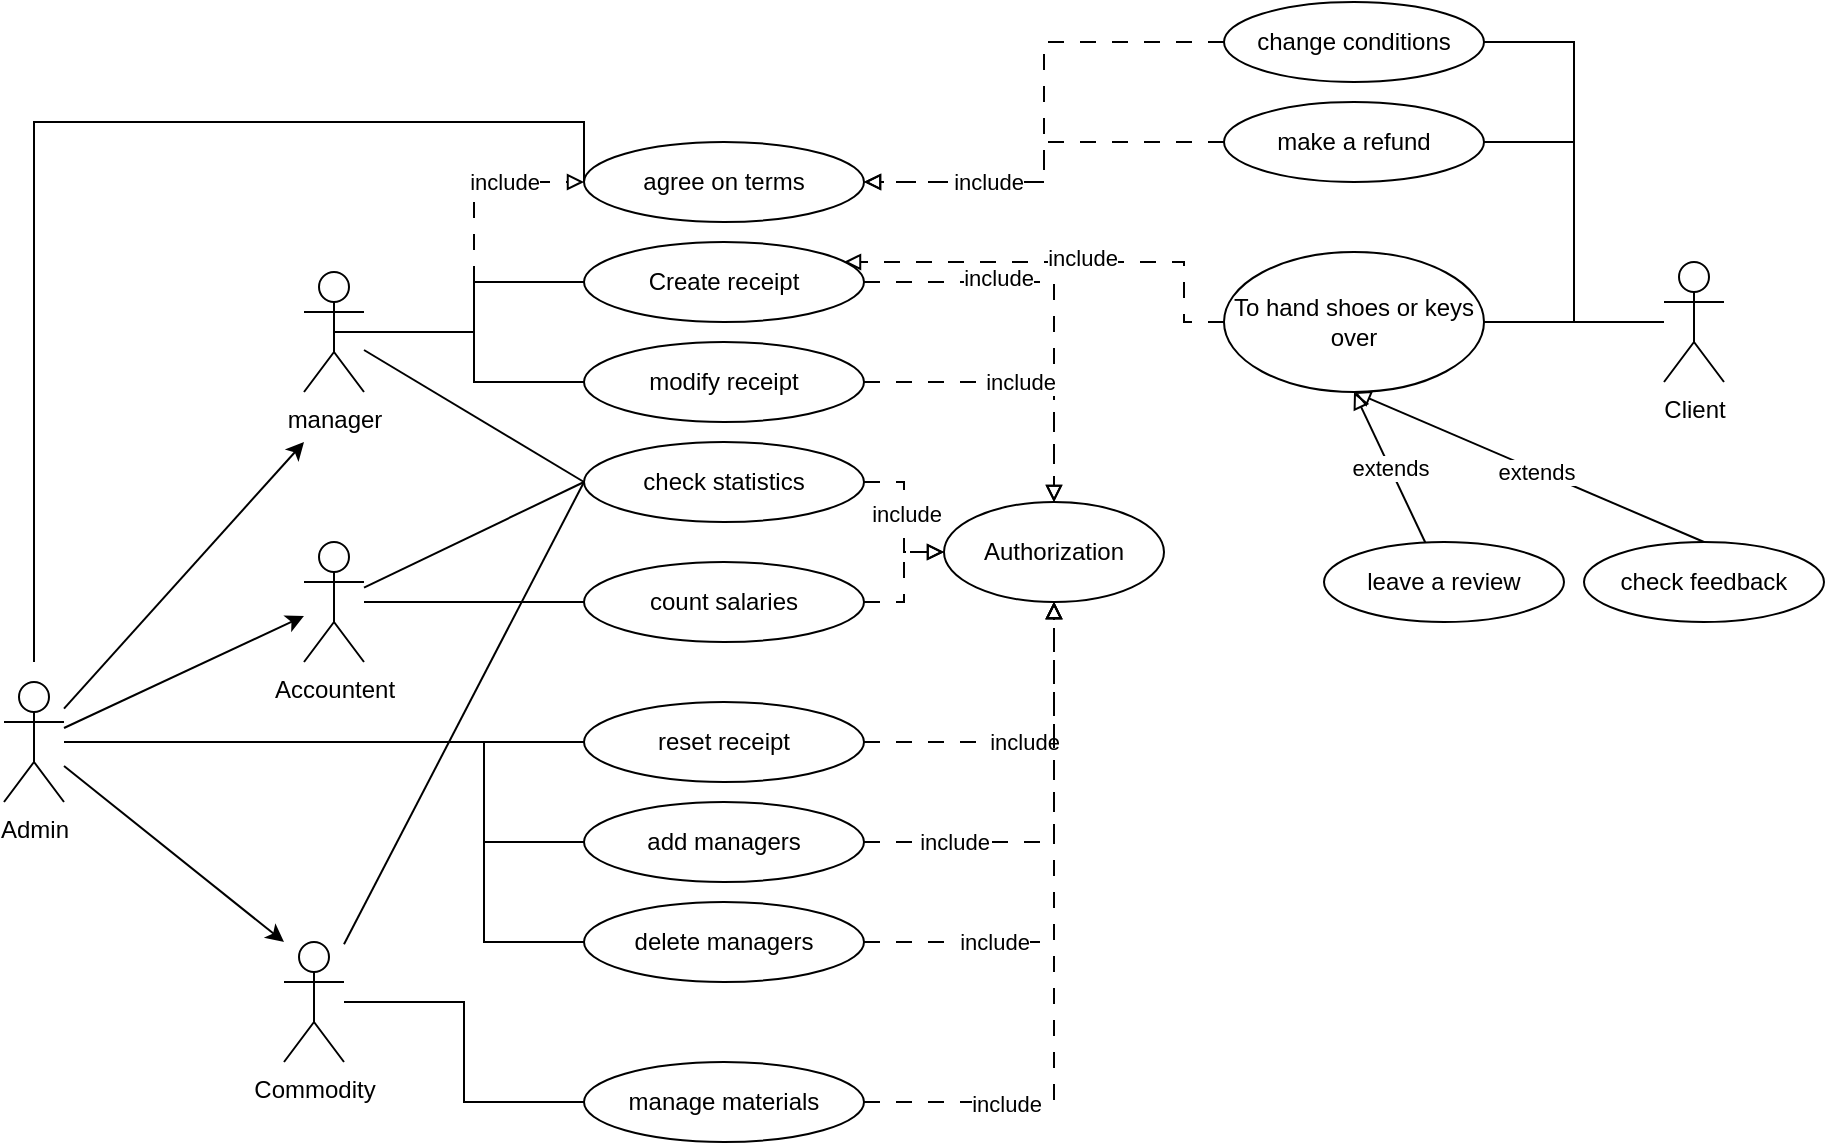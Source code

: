 <mxfile version="24.4.13" type="device">
  <diagram id="R2lEEEUBdFMjLlhIrx00" name="Page-1">
    <mxGraphModel dx="1800" dy="951" grid="1" gridSize="10" guides="1" tooltips="1" connect="1" arrows="1" fold="1" page="1" pageScale="1" pageWidth="850" pageHeight="1100" math="0" shadow="0" extFonts="Permanent Marker^https://fonts.googleapis.com/css?family=Permanent+Marker">
      <root>
        <mxCell id="0" />
        <mxCell id="1" parent="0" />
        <mxCell id="k6b2F2ODSMGAhE13cN2x-1" style="edgeStyle=orthogonalEdgeStyle;rounded=0;orthogonalLoop=1;jettySize=auto;html=1;entryX=0;entryY=0.5;entryDx=0;entryDy=0;dashed=1;dashPattern=8 8;endArrow=block;endFill=0;" edge="1" parent="1" source="k6b2F2ODSMGAhE13cN2x-4" target="k6b2F2ODSMGAhE13cN2x-56">
          <mxGeometry relative="1" as="geometry" />
        </mxCell>
        <mxCell id="k6b2F2ODSMGAhE13cN2x-2" value="include" style="edgeLabel;html=1;align=center;verticalAlign=middle;resizable=0;points=[];" vertex="1" connectable="0" parent="k6b2F2ODSMGAhE13cN2x-1">
          <mxGeometry x="0.449" y="-1" relative="1" as="geometry">
            <mxPoint x="11" y="-1" as="offset" />
          </mxGeometry>
        </mxCell>
        <mxCell id="k6b2F2ODSMGAhE13cN2x-3" style="rounded=0;orthogonalLoop=1;jettySize=auto;html=1;endArrow=none;endFill=0;entryX=0;entryY=0.5;entryDx=0;entryDy=0;" edge="1" parent="1" source="k6b2F2ODSMGAhE13cN2x-4" target="k6b2F2ODSMGAhE13cN2x-30">
          <mxGeometry relative="1" as="geometry" />
        </mxCell>
        <mxCell id="k6b2F2ODSMGAhE13cN2x-4" value="manager" style="shape=umlActor;verticalLabelPosition=bottom;verticalAlign=top;html=1;outlineConnect=0;" vertex="1" parent="1">
          <mxGeometry x="710" y="725" width="30" height="60" as="geometry" />
        </mxCell>
        <mxCell id="k6b2F2ODSMGAhE13cN2x-5" style="rounded=0;orthogonalLoop=1;jettySize=auto;html=1;" edge="1" parent="1" source="k6b2F2ODSMGAhE13cN2x-8">
          <mxGeometry relative="1" as="geometry">
            <mxPoint x="710" y="810" as="targetPoint" />
          </mxGeometry>
        </mxCell>
        <mxCell id="k6b2F2ODSMGAhE13cN2x-6" style="rounded=0;orthogonalLoop=1;jettySize=auto;html=1;" edge="1" parent="1" source="k6b2F2ODSMGAhE13cN2x-8" target="k6b2F2ODSMGAhE13cN2x-48">
          <mxGeometry relative="1" as="geometry" />
        </mxCell>
        <mxCell id="k6b2F2ODSMGAhE13cN2x-7" style="edgeStyle=orthogonalEdgeStyle;rounded=0;orthogonalLoop=1;jettySize=auto;html=1;entryX=0;entryY=0.5;entryDx=0;entryDy=0;endArrow=none;endFill=0;" edge="1" parent="1" target="k6b2F2ODSMGAhE13cN2x-56">
          <mxGeometry relative="1" as="geometry">
            <mxPoint x="575" y="920" as="sourcePoint" />
            <Array as="points">
              <mxPoint x="575" y="650" />
              <mxPoint x="850" y="650" />
            </Array>
          </mxGeometry>
        </mxCell>
        <mxCell id="k6b2F2ODSMGAhE13cN2x-8" value="Admin" style="shape=umlActor;verticalLabelPosition=bottom;verticalAlign=top;html=1;outlineConnect=0;" vertex="1" parent="1">
          <mxGeometry x="560" y="930" width="30" height="60" as="geometry" />
        </mxCell>
        <mxCell id="k6b2F2ODSMGAhE13cN2x-9" style="edgeStyle=orthogonalEdgeStyle;rounded=0;orthogonalLoop=1;jettySize=auto;html=1;entryX=1;entryY=0.5;entryDx=0;entryDy=0;endArrow=none;endFill=0;" edge="1" parent="1" source="k6b2F2ODSMGAhE13cN2x-12" target="k6b2F2ODSMGAhE13cN2x-27">
          <mxGeometry relative="1" as="geometry" />
        </mxCell>
        <mxCell id="k6b2F2ODSMGAhE13cN2x-10" style="edgeStyle=orthogonalEdgeStyle;rounded=0;orthogonalLoop=1;jettySize=auto;html=1;entryX=1;entryY=0.5;entryDx=0;entryDy=0;endArrow=none;endFill=0;" edge="1" parent="1" source="k6b2F2ODSMGAhE13cN2x-12" target="k6b2F2ODSMGAhE13cN2x-52">
          <mxGeometry relative="1" as="geometry" />
        </mxCell>
        <mxCell id="k6b2F2ODSMGAhE13cN2x-11" style="edgeStyle=orthogonalEdgeStyle;rounded=0;orthogonalLoop=1;jettySize=auto;html=1;entryX=1;entryY=0.5;entryDx=0;entryDy=0;endArrow=none;endFill=0;" edge="1" parent="1" source="k6b2F2ODSMGAhE13cN2x-12" target="k6b2F2ODSMGAhE13cN2x-55">
          <mxGeometry relative="1" as="geometry" />
        </mxCell>
        <mxCell id="k6b2F2ODSMGAhE13cN2x-12" value="Client" style="shape=umlActor;verticalLabelPosition=bottom;verticalAlign=top;html=1;outlineConnect=0;" vertex="1" parent="1">
          <mxGeometry x="1390" y="720" width="30" height="60" as="geometry" />
        </mxCell>
        <mxCell id="k6b2F2ODSMGAhE13cN2x-13" value="Authorization" style="ellipse;whiteSpace=wrap;html=1;" vertex="1" parent="1">
          <mxGeometry x="1030" y="840" width="110" height="50" as="geometry" />
        </mxCell>
        <mxCell id="k6b2F2ODSMGAhE13cN2x-14" style="edgeStyle=orthogonalEdgeStyle;rounded=0;orthogonalLoop=1;jettySize=auto;html=1;endArrow=none;endFill=0;" edge="1" parent="1" source="k6b2F2ODSMGAhE13cN2x-17" target="k6b2F2ODSMGAhE13cN2x-4">
          <mxGeometry relative="1" as="geometry" />
        </mxCell>
        <mxCell id="k6b2F2ODSMGAhE13cN2x-15" style="edgeStyle=orthogonalEdgeStyle;rounded=0;orthogonalLoop=1;jettySize=auto;html=1;dashed=1;dashPattern=8 8;endArrow=block;endFill=0;" edge="1" parent="1" source="k6b2F2ODSMGAhE13cN2x-17">
          <mxGeometry relative="1" as="geometry">
            <mxPoint x="1085" y="840" as="targetPoint" />
            <Array as="points">
              <mxPoint x="1085" y="730" />
            </Array>
          </mxGeometry>
        </mxCell>
        <mxCell id="k6b2F2ODSMGAhE13cN2x-16" value="include" style="edgeLabel;html=1;align=center;verticalAlign=middle;resizable=0;points=[];" vertex="1" connectable="0" parent="k6b2F2ODSMGAhE13cN2x-15">
          <mxGeometry x="-0.35" y="2" relative="1" as="geometry">
            <mxPoint as="offset" />
          </mxGeometry>
        </mxCell>
        <mxCell id="k6b2F2ODSMGAhE13cN2x-17" value="Create receipt" style="ellipse;whiteSpace=wrap;html=1;" vertex="1" parent="1">
          <mxGeometry x="850" y="710" width="140" height="40" as="geometry" />
        </mxCell>
        <mxCell id="k6b2F2ODSMGAhE13cN2x-18" value="include" style="edgeStyle=orthogonalEdgeStyle;rounded=0;orthogonalLoop=1;jettySize=auto;html=1;dashed=1;dashPattern=8 8;endArrow=block;endFill=0;" edge="1" parent="1" source="k6b2F2ODSMGAhE13cN2x-19" target="k6b2F2ODSMGAhE13cN2x-13">
          <mxGeometry relative="1" as="geometry" />
        </mxCell>
        <mxCell id="k6b2F2ODSMGAhE13cN2x-19" value="modify receipt" style="ellipse;whiteSpace=wrap;html=1;" vertex="1" parent="1">
          <mxGeometry x="850" y="760" width="140" height="40" as="geometry" />
        </mxCell>
        <mxCell id="k6b2F2ODSMGAhE13cN2x-20" style="edgeStyle=orthogonalEdgeStyle;rounded=0;orthogonalLoop=1;jettySize=auto;html=1;endArrow=none;endFill=0;" edge="1" parent="1" source="k6b2F2ODSMGAhE13cN2x-23">
          <mxGeometry relative="1" as="geometry">
            <mxPoint x="590" y="960" as="targetPoint" />
            <Array as="points">
              <mxPoint x="860" y="960" />
              <mxPoint x="860" y="960" />
            </Array>
          </mxGeometry>
        </mxCell>
        <mxCell id="k6b2F2ODSMGAhE13cN2x-21" style="edgeStyle=orthogonalEdgeStyle;rounded=0;orthogonalLoop=1;jettySize=auto;html=1;dashed=1;dashPattern=8 8;endArrow=block;endFill=0;" edge="1" parent="1" source="k6b2F2ODSMGAhE13cN2x-23" target="k6b2F2ODSMGAhE13cN2x-13">
          <mxGeometry relative="1" as="geometry" />
        </mxCell>
        <mxCell id="k6b2F2ODSMGAhE13cN2x-22" value="include" style="edgeLabel;html=1;align=center;verticalAlign=middle;resizable=0;points=[];" vertex="1" connectable="0" parent="k6b2F2ODSMGAhE13cN2x-21">
          <mxGeometry x="-0.028" relative="1" as="geometry">
            <mxPoint as="offset" />
          </mxGeometry>
        </mxCell>
        <mxCell id="k6b2F2ODSMGAhE13cN2x-23" value="reset receipt" style="ellipse;whiteSpace=wrap;html=1;" vertex="1" parent="1">
          <mxGeometry x="850" y="940" width="140" height="40" as="geometry" />
        </mxCell>
        <mxCell id="k6b2F2ODSMGAhE13cN2x-24" style="edgeStyle=orthogonalEdgeStyle;rounded=0;orthogonalLoop=1;jettySize=auto;html=1;entryX=0.5;entryY=0.5;entryDx=0;entryDy=0;entryPerimeter=0;endArrow=none;endFill=0;" edge="1" parent="1" source="k6b2F2ODSMGAhE13cN2x-19" target="k6b2F2ODSMGAhE13cN2x-4">
          <mxGeometry relative="1" as="geometry" />
        </mxCell>
        <mxCell id="k6b2F2ODSMGAhE13cN2x-25" style="edgeStyle=orthogonalEdgeStyle;rounded=0;orthogonalLoop=1;jettySize=auto;html=1;endArrow=block;endFill=0;dashed=1;dashPattern=8 8;" edge="1" parent="1" source="k6b2F2ODSMGAhE13cN2x-27">
          <mxGeometry relative="1" as="geometry">
            <mxPoint x="980" y="720" as="targetPoint" />
            <Array as="points">
              <mxPoint x="1150" y="750" />
              <mxPoint x="1150" y="720" />
            </Array>
          </mxGeometry>
        </mxCell>
        <mxCell id="k6b2F2ODSMGAhE13cN2x-26" value="include" style="edgeLabel;html=1;align=center;verticalAlign=middle;resizable=0;points=[];" vertex="1" connectable="0" parent="k6b2F2ODSMGAhE13cN2x-25">
          <mxGeometry x="-0.076" y="-2" relative="1" as="geometry">
            <mxPoint as="offset" />
          </mxGeometry>
        </mxCell>
        <mxCell id="k6b2F2ODSMGAhE13cN2x-27" value="To hand shoes or keys over" style="ellipse;whiteSpace=wrap;html=1;align=center;" vertex="1" parent="1">
          <mxGeometry x="1170" y="715" width="130" height="70" as="geometry" />
        </mxCell>
        <mxCell id="k6b2F2ODSMGAhE13cN2x-28" style="edgeStyle=orthogonalEdgeStyle;rounded=0;orthogonalLoop=1;jettySize=auto;html=1;dashed=1;dashPattern=8 8;endArrow=block;endFill=0;" edge="1" parent="1" source="k6b2F2ODSMGAhE13cN2x-30" target="k6b2F2ODSMGAhE13cN2x-13">
          <mxGeometry relative="1" as="geometry" />
        </mxCell>
        <mxCell id="k6b2F2ODSMGAhE13cN2x-29" value="include" style="edgeLabel;html=1;align=center;verticalAlign=middle;resizable=0;points=[];" vertex="1" connectable="0" parent="k6b2F2ODSMGAhE13cN2x-28">
          <mxGeometry x="-0.058" y="1" relative="1" as="geometry">
            <mxPoint as="offset" />
          </mxGeometry>
        </mxCell>
        <mxCell id="k6b2F2ODSMGAhE13cN2x-30" value="check statistics" style="ellipse;whiteSpace=wrap;html=1;" vertex="1" parent="1">
          <mxGeometry x="850" y="810" width="140" height="40" as="geometry" />
        </mxCell>
        <mxCell id="k6b2F2ODSMGAhE13cN2x-31" style="edgeStyle=orthogonalEdgeStyle;rounded=0;orthogonalLoop=1;jettySize=auto;html=1;dashed=1;dashPattern=8 8;endArrow=block;endFill=0;" edge="1" parent="1" source="k6b2F2ODSMGAhE13cN2x-33" target="k6b2F2ODSMGAhE13cN2x-13">
          <mxGeometry relative="1" as="geometry" />
        </mxCell>
        <mxCell id="k6b2F2ODSMGAhE13cN2x-32" value="include" style="edgeLabel;html=1;align=center;verticalAlign=middle;resizable=0;points=[];" vertex="1" connectable="0" parent="k6b2F2ODSMGAhE13cN2x-31">
          <mxGeometry x="-0.586" relative="1" as="geometry">
            <mxPoint as="offset" />
          </mxGeometry>
        </mxCell>
        <mxCell id="k6b2F2ODSMGAhE13cN2x-33" value="add managers" style="ellipse;whiteSpace=wrap;html=1;" vertex="1" parent="1">
          <mxGeometry x="850" y="990" width="140" height="40" as="geometry" />
        </mxCell>
        <mxCell id="k6b2F2ODSMGAhE13cN2x-34" style="edgeStyle=orthogonalEdgeStyle;rounded=0;orthogonalLoop=1;jettySize=auto;html=1;endArrow=none;endFill=0;" edge="1" parent="1" source="k6b2F2ODSMGAhE13cN2x-37">
          <mxGeometry relative="1" as="geometry">
            <mxPoint x="590" y="960" as="targetPoint" />
            <Array as="points">
              <mxPoint x="800" y="1060" />
              <mxPoint x="800" y="960" />
            </Array>
          </mxGeometry>
        </mxCell>
        <mxCell id="k6b2F2ODSMGAhE13cN2x-35" style="edgeStyle=orthogonalEdgeStyle;rounded=0;orthogonalLoop=1;jettySize=auto;html=1;dashed=1;dashPattern=8 8;endArrow=block;endFill=0;" edge="1" parent="1" source="k6b2F2ODSMGAhE13cN2x-37" target="k6b2F2ODSMGAhE13cN2x-13">
          <mxGeometry relative="1" as="geometry" />
        </mxCell>
        <mxCell id="k6b2F2ODSMGAhE13cN2x-36" value="include" style="edgeLabel;html=1;align=center;verticalAlign=middle;resizable=0;points=[];" vertex="1" connectable="0" parent="k6b2F2ODSMGAhE13cN2x-35">
          <mxGeometry x="-0.512" relative="1" as="geometry">
            <mxPoint as="offset" />
          </mxGeometry>
        </mxCell>
        <mxCell id="k6b2F2ODSMGAhE13cN2x-37" value="delete managers" style="ellipse;whiteSpace=wrap;html=1;" vertex="1" parent="1">
          <mxGeometry x="850" y="1040" width="140" height="40" as="geometry" />
        </mxCell>
        <mxCell id="k6b2F2ODSMGAhE13cN2x-38" style="edgeStyle=orthogonalEdgeStyle;rounded=0;orthogonalLoop=1;jettySize=auto;html=1;endArrow=none;endFill=0;" edge="1" parent="1" source="k6b2F2ODSMGAhE13cN2x-33">
          <mxGeometry relative="1" as="geometry">
            <mxPoint x="590" y="960" as="targetPoint" />
            <Array as="points">
              <mxPoint x="800" y="1010" />
              <mxPoint x="800" y="960" />
            </Array>
          </mxGeometry>
        </mxCell>
        <mxCell id="k6b2F2ODSMGAhE13cN2x-39" style="edgeStyle=orthogonalEdgeStyle;rounded=0;orthogonalLoop=1;jettySize=auto;html=1;entryX=0;entryY=0.5;entryDx=0;entryDy=0;endArrow=none;endFill=0;" edge="1" parent="1" source="k6b2F2ODSMGAhE13cN2x-41" target="k6b2F2ODSMGAhE13cN2x-44">
          <mxGeometry relative="1" as="geometry" />
        </mxCell>
        <mxCell id="k6b2F2ODSMGAhE13cN2x-40" style="rounded=0;orthogonalLoop=1;jettySize=auto;html=1;endArrow=none;endFill=0;" edge="1" parent="1" source="k6b2F2ODSMGAhE13cN2x-41">
          <mxGeometry relative="1" as="geometry">
            <mxPoint x="850" y="830" as="targetPoint" />
          </mxGeometry>
        </mxCell>
        <mxCell id="k6b2F2ODSMGAhE13cN2x-41" value="Commodity" style="shape=umlActor;verticalLabelPosition=bottom;verticalAlign=top;html=1;outlineConnect=0;" vertex="1" parent="1">
          <mxGeometry x="700" y="1060" width="30" height="60" as="geometry" />
        </mxCell>
        <mxCell id="k6b2F2ODSMGAhE13cN2x-42" style="edgeStyle=orthogonalEdgeStyle;rounded=0;orthogonalLoop=1;jettySize=auto;html=1;dashed=1;dashPattern=8 8;endArrow=block;endFill=0;" edge="1" parent="1" source="k6b2F2ODSMGAhE13cN2x-44" target="k6b2F2ODSMGAhE13cN2x-13">
          <mxGeometry relative="1" as="geometry" />
        </mxCell>
        <mxCell id="k6b2F2ODSMGAhE13cN2x-43" value="include" style="edgeLabel;html=1;align=center;verticalAlign=middle;resizable=0;points=[];" vertex="1" connectable="0" parent="k6b2F2ODSMGAhE13cN2x-42">
          <mxGeometry x="-0.441" y="2" relative="1" as="geometry">
            <mxPoint x="-22" y="2" as="offset" />
          </mxGeometry>
        </mxCell>
        <mxCell id="k6b2F2ODSMGAhE13cN2x-44" value="manage materials" style="ellipse;whiteSpace=wrap;html=1;" vertex="1" parent="1">
          <mxGeometry x="850" y="1120" width="140" height="40" as="geometry" />
        </mxCell>
        <mxCell id="k6b2F2ODSMGAhE13cN2x-45" style="rounded=0;orthogonalLoop=1;jettySize=auto;html=1;" edge="1" parent="1" source="k6b2F2ODSMGAhE13cN2x-8">
          <mxGeometry relative="1" as="geometry">
            <mxPoint x="725" y="970" as="sourcePoint" />
            <mxPoint x="700" y="1060" as="targetPoint" />
          </mxGeometry>
        </mxCell>
        <mxCell id="k6b2F2ODSMGAhE13cN2x-46" style="edgeStyle=orthogonalEdgeStyle;rounded=0;orthogonalLoop=1;jettySize=auto;html=1;entryX=1;entryY=0.5;entryDx=0;entryDy=0;endArrow=none;endFill=0;" edge="1" parent="1" source="k6b2F2ODSMGAhE13cN2x-48" target="k6b2F2ODSMGAhE13cN2x-50">
          <mxGeometry relative="1" as="geometry">
            <Array as="points">
              <mxPoint x="800" y="890" />
              <mxPoint x="800" y="890" />
            </Array>
          </mxGeometry>
        </mxCell>
        <mxCell id="k6b2F2ODSMGAhE13cN2x-47" style="rounded=0;orthogonalLoop=1;jettySize=auto;html=1;entryX=0;entryY=0.5;entryDx=0;entryDy=0;endArrow=none;endFill=0;" edge="1" parent="1" source="k6b2F2ODSMGAhE13cN2x-48" target="k6b2F2ODSMGAhE13cN2x-30">
          <mxGeometry relative="1" as="geometry" />
        </mxCell>
        <mxCell id="k6b2F2ODSMGAhE13cN2x-48" value="Accountent" style="shape=umlActor;verticalLabelPosition=bottom;verticalAlign=top;html=1;outlineConnect=0;" vertex="1" parent="1">
          <mxGeometry x="710" y="860" width="30" height="60" as="geometry" />
        </mxCell>
        <mxCell id="k6b2F2ODSMGAhE13cN2x-49" style="edgeStyle=orthogonalEdgeStyle;rounded=0;orthogonalLoop=1;jettySize=auto;html=1;entryX=0;entryY=0.5;entryDx=0;entryDy=0;endArrow=block;endFill=0;dashed=1;dashPattern=8 8;" edge="1" parent="1" source="k6b2F2ODSMGAhE13cN2x-50" target="k6b2F2ODSMGAhE13cN2x-13">
          <mxGeometry relative="1" as="geometry" />
        </mxCell>
        <mxCell id="k6b2F2ODSMGAhE13cN2x-50" value="count salaries" style="ellipse;whiteSpace=wrap;html=1;" vertex="1" parent="1">
          <mxGeometry x="850" y="870" width="140" height="40" as="geometry" />
        </mxCell>
        <mxCell id="k6b2F2ODSMGAhE13cN2x-51" style="edgeStyle=orthogonalEdgeStyle;rounded=0;orthogonalLoop=1;jettySize=auto;html=1;entryX=1;entryY=0.5;entryDx=0;entryDy=0;endArrow=block;endFill=0;dashed=1;dashPattern=8 8;" edge="1" parent="1" source="k6b2F2ODSMGAhE13cN2x-52" target="k6b2F2ODSMGAhE13cN2x-56">
          <mxGeometry relative="1" as="geometry" />
        </mxCell>
        <mxCell id="k6b2F2ODSMGAhE13cN2x-52" value="make a refund" style="ellipse;whiteSpace=wrap;html=1;" vertex="1" parent="1">
          <mxGeometry x="1170" y="640" width="130" height="40" as="geometry" />
        </mxCell>
        <mxCell id="k6b2F2ODSMGAhE13cN2x-53" style="edgeStyle=orthogonalEdgeStyle;rounded=0;orthogonalLoop=1;jettySize=auto;html=1;entryX=1;entryY=0.5;entryDx=0;entryDy=0;endArrow=block;endFill=0;dashed=1;dashPattern=8 8;" edge="1" parent="1" source="k6b2F2ODSMGAhE13cN2x-55" target="k6b2F2ODSMGAhE13cN2x-56">
          <mxGeometry relative="1" as="geometry" />
        </mxCell>
        <mxCell id="k6b2F2ODSMGAhE13cN2x-54" value="include" style="edgeLabel;html=1;align=center;verticalAlign=middle;resizable=0;points=[];" vertex="1" connectable="0" parent="k6b2F2ODSMGAhE13cN2x-53">
          <mxGeometry x="0.504" relative="1" as="geometry">
            <mxPoint as="offset" />
          </mxGeometry>
        </mxCell>
        <mxCell id="k6b2F2ODSMGAhE13cN2x-55" value="change conditions" style="ellipse;whiteSpace=wrap;html=1;" vertex="1" parent="1">
          <mxGeometry x="1170" y="590" width="130" height="40" as="geometry" />
        </mxCell>
        <mxCell id="k6b2F2ODSMGAhE13cN2x-56" value="agree on terms" style="ellipse;whiteSpace=wrap;html=1;" vertex="1" parent="1">
          <mxGeometry x="850" y="660" width="140" height="40" as="geometry" />
        </mxCell>
        <mxCell id="k6b2F2ODSMGAhE13cN2x-57" style="rounded=0;orthogonalLoop=1;jettySize=auto;html=1;entryX=0.5;entryY=1;entryDx=0;entryDy=0;endArrow=block;endFill=0;" edge="1" parent="1" source="k6b2F2ODSMGAhE13cN2x-59" target="k6b2F2ODSMGAhE13cN2x-27">
          <mxGeometry relative="1" as="geometry" />
        </mxCell>
        <mxCell id="k6b2F2ODSMGAhE13cN2x-58" value="extends" style="edgeLabel;html=1;align=center;verticalAlign=middle;resizable=0;points=[];" vertex="1" connectable="0" parent="k6b2F2ODSMGAhE13cN2x-57">
          <mxGeometry x="0.013" relative="1" as="geometry">
            <mxPoint as="offset" />
          </mxGeometry>
        </mxCell>
        <mxCell id="k6b2F2ODSMGAhE13cN2x-59" value="leave a review" style="ellipse;whiteSpace=wrap;html=1;" vertex="1" parent="1">
          <mxGeometry x="1220" y="860" width="120" height="40" as="geometry" />
        </mxCell>
        <mxCell id="k6b2F2ODSMGAhE13cN2x-60" style="rounded=0;orthogonalLoop=1;jettySize=auto;html=1;exitX=0.5;exitY=0;exitDx=0;exitDy=0;entryX=0.5;entryY=1;entryDx=0;entryDy=0;endArrow=block;endFill=0;" edge="1" parent="1" source="k6b2F2ODSMGAhE13cN2x-62" target="k6b2F2ODSMGAhE13cN2x-27">
          <mxGeometry relative="1" as="geometry" />
        </mxCell>
        <mxCell id="k6b2F2ODSMGAhE13cN2x-61" value="extends" style="edgeLabel;html=1;align=center;verticalAlign=middle;resizable=0;points=[];" vertex="1" connectable="0" parent="k6b2F2ODSMGAhE13cN2x-60">
          <mxGeometry x="-0.044" y="1" relative="1" as="geometry">
            <mxPoint as="offset" />
          </mxGeometry>
        </mxCell>
        <mxCell id="k6b2F2ODSMGAhE13cN2x-62" value="check feedback" style="ellipse;whiteSpace=wrap;html=1;" vertex="1" parent="1">
          <mxGeometry x="1350" y="860" width="120" height="40" as="geometry" />
        </mxCell>
      </root>
    </mxGraphModel>
  </diagram>
</mxfile>
